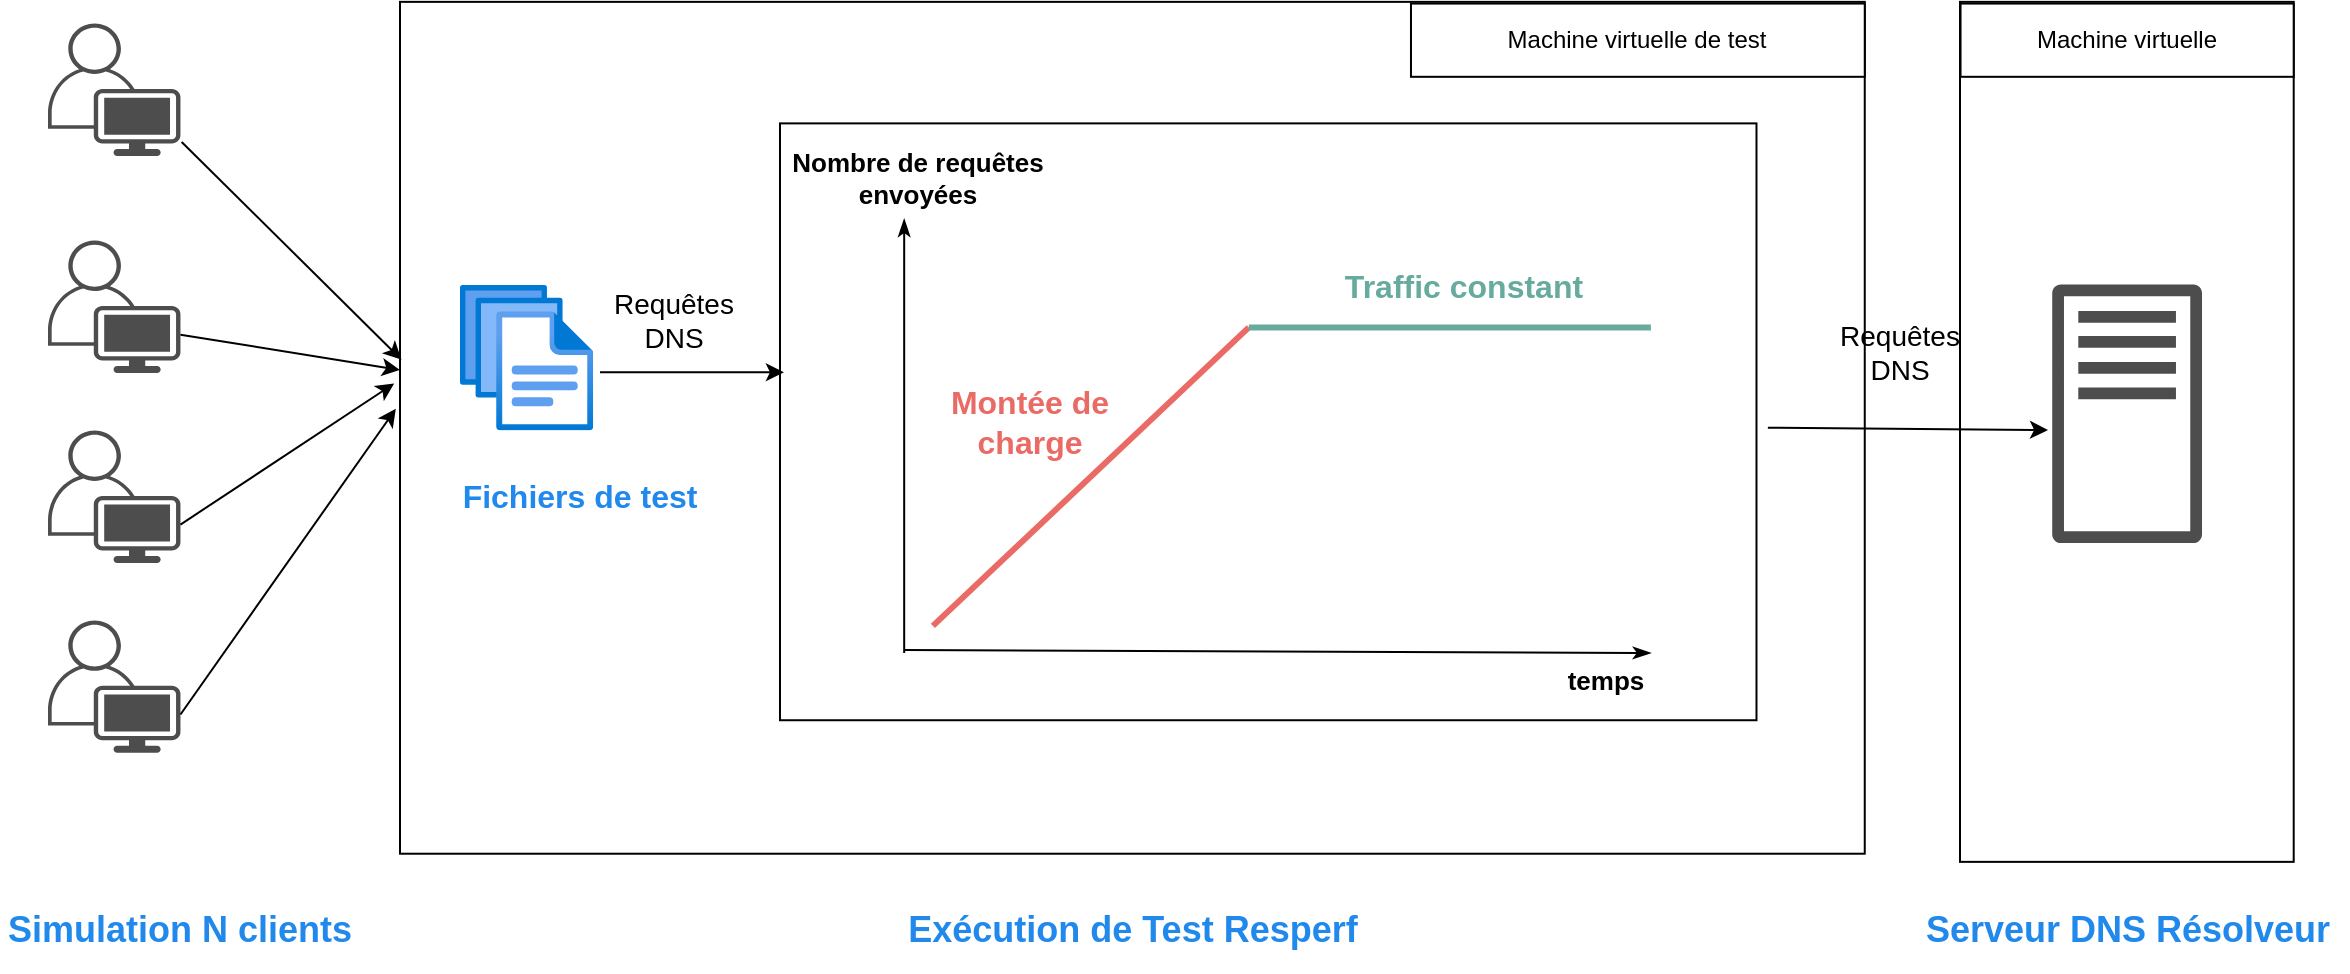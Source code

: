 <mxfile version="24.7.7">
  <diagram name="Page-1" id="nkgxWq8KC2TS1XpRbgZD">
    <mxGraphModel dx="2062" dy="624" grid="1" gridSize="10" guides="1" tooltips="1" connect="1" arrows="1" fold="1" page="1" pageScale="1" pageWidth="827" pageHeight="1169" math="0" shadow="0">
      <root>
        <mxCell id="0" />
        <mxCell id="1" parent="0" />
        <mxCell id="4t6RhmuTlDRvuCHiGpUS-20" value="" style="rounded=0;whiteSpace=wrap;html=1;fillColor=none;" vertex="1" parent="1">
          <mxGeometry x="110.001" y="225.93" width="732.376" height="425.931" as="geometry" />
        </mxCell>
        <mxCell id="4t6RhmuTlDRvuCHiGpUS-5" value="" style="rounded=0;whiteSpace=wrap;html=1;" vertex="1" parent="1">
          <mxGeometry x="299.997" y="286.694" width="488.251" height="298.423" as="geometry" />
        </mxCell>
        <mxCell id="4t6RhmuTlDRvuCHiGpUS-1" value="" style="points=[[0.35,0,0],[0.98,0.51,0],[1,0.71,0],[0.67,1,0],[0,0.795,0],[0,0.65,0]];verticalLabelPosition=bottom;sketch=0;html=1;verticalAlign=top;aspect=fixed;align=center;pointerEvents=1;shape=mxgraph.cisco19.user;fillColor=#4D4D4D;strokeColor=none;" vertex="1" parent="1">
          <mxGeometry x="-66.0" y="345.3" width="66.231" height="66.231" as="geometry" />
        </mxCell>
        <mxCell id="4t6RhmuTlDRvuCHiGpUS-2" value="" style="points=[[0.35,0,0],[0.98,0.51,0],[1,0.71,0],[0.67,1,0],[0,0.795,0],[0,0.65,0]];verticalLabelPosition=bottom;sketch=0;html=1;verticalAlign=top;aspect=fixed;align=center;pointerEvents=1;shape=mxgraph.cisco19.user;fillColor=#4D4D4D;strokeColor=none;" vertex="1" parent="1">
          <mxGeometry x="-66.0" y="440.252" width="66.231" height="66.231" as="geometry" />
        </mxCell>
        <mxCell id="4t6RhmuTlDRvuCHiGpUS-3" value="" style="points=[[0.35,0,0],[0.98,0.51,0],[1,0.71,0],[0.67,1,0],[0,0.795,0],[0,0.65,0]];verticalLabelPosition=bottom;sketch=0;html=1;verticalAlign=top;aspect=fixed;align=center;pointerEvents=1;shape=mxgraph.cisco19.user;fillColor=#4D4D4D;strokeColor=none;" vertex="1" parent="1">
          <mxGeometry x="-66.0" y="535.205" width="66.231" height="66.231" as="geometry" />
        </mxCell>
        <mxCell id="4t6RhmuTlDRvuCHiGpUS-4" value="" style="points=[[0.35,0,0],[0.98,0.51,0],[1,0.71,0],[0.67,1,0],[0,0.795,0],[0,0.65,0]];verticalLabelPosition=bottom;sketch=0;html=1;verticalAlign=top;aspect=fixed;align=center;pointerEvents=1;shape=mxgraph.cisco19.user;fillColor=#4D4D4D;strokeColor=none;" vertex="1" parent="1">
          <mxGeometry x="-66.0" y="236.782" width="66.231" height="66.231" as="geometry" />
        </mxCell>
        <mxCell id="4t6RhmuTlDRvuCHiGpUS-6" value="" style="endArrow=classicThin;html=1;rounded=0;endFill=1;" edge="1" parent="1">
          <mxGeometry width="50" height="50" relative="1" as="geometry">
            <mxPoint x="362.089" y="551.483" as="sourcePoint" />
            <mxPoint x="362.089" y="334.448" as="targetPoint" />
          </mxGeometry>
        </mxCell>
        <mxCell id="4t6RhmuTlDRvuCHiGpUS-7" value="" style="endArrow=classicThin;html=1;rounded=0;endFill=1;" edge="1" parent="1">
          <mxGeometry width="50" height="50" relative="1" as="geometry">
            <mxPoint x="362.089" y="550.058" as="sourcePoint" />
            <mxPoint x="735.457" y="551.483" as="targetPoint" />
          </mxGeometry>
        </mxCell>
        <mxCell id="4t6RhmuTlDRvuCHiGpUS-8" value="" style="image;aspect=fixed;html=1;points=[];align=center;fontSize=12;image=img/lib/azure2/general/Files.svg;" vertex="1" parent="1">
          <mxGeometry x="140.0" y="367.41" width="66.6" height="72.84" as="geometry" />
        </mxCell>
        <mxCell id="4t6RhmuTlDRvuCHiGpUS-9" value="" style="endArrow=none;html=1;rounded=0;strokeColor=#EA6B66;strokeWidth=3;" edge="1" parent="1">
          <mxGeometry width="50" height="50" relative="1" as="geometry">
            <mxPoint x="376.449" y="537.918" as="sourcePoint" />
            <mxPoint x="534.413" y="388.707" as="targetPoint" />
          </mxGeometry>
        </mxCell>
        <mxCell id="4t6RhmuTlDRvuCHiGpUS-10" value="" style="endArrow=none;html=1;rounded=0;strokeColor=#67AB9F;strokeWidth=3;" edge="1" parent="1">
          <mxGeometry width="50" height="50" relative="1" as="geometry">
            <mxPoint x="534.413" y="388.707" as="sourcePoint" />
            <mxPoint x="735.457" y="388.707" as="targetPoint" />
          </mxGeometry>
        </mxCell>
        <mxCell id="4t6RhmuTlDRvuCHiGpUS-11" value="&lt;font style=&quot;font-size: 13px;&quot;&gt;&lt;b&gt;temps&lt;/b&gt;&lt;/font&gt;" style="text;html=1;align=center;verticalAlign=middle;whiteSpace=wrap;rounded=0;" vertex="1" parent="1">
          <mxGeometry x="669.995" y="544.423" width="86.162" height="40.694" as="geometry" />
        </mxCell>
        <mxCell id="4t6RhmuTlDRvuCHiGpUS-12" value="&lt;font style=&quot;font-size: 13px;&quot;&gt;&lt;b&gt;Nombre de requêtes envoyées&lt;/b&gt;&lt;/font&gt;" style="text;html=1;align=center;verticalAlign=middle;whiteSpace=wrap;rounded=0;" vertex="1" parent="1">
          <mxGeometry x="290.287" y="293.754" width="157.963" height="40.694" as="geometry" />
        </mxCell>
        <mxCell id="4t6RhmuTlDRvuCHiGpUS-13" value="" style="sketch=0;outlineConnect=0;fontColor=#232F3E;gradientColor=none;fillColor=#4D4D4D;strokeColor=none;dashed=0;verticalLabelPosition=bottom;verticalAlign=top;align=center;html=1;fontSize=12;fontStyle=0;aspect=fixed;pointerEvents=1;shape=mxgraph.aws4.traditional_server;" vertex="1" parent="1">
          <mxGeometry x="936.114" y="367.003" width="74.894" height="129.813" as="geometry" />
        </mxCell>
        <mxCell id="4t6RhmuTlDRvuCHiGpUS-14" value="&lt;font size=&quot;1&quot; color=&quot;#ea6b66&quot; style=&quot;&quot;&gt;&lt;b style=&quot;font-size: 16px;&quot;&gt;Montée de charge&lt;/b&gt;&lt;/font&gt;" style="text;html=1;align=center;verticalAlign=middle;whiteSpace=wrap;rounded=0;" vertex="1" parent="1">
          <mxGeometry x="382.193" y="415.836" width="86.162" height="40.694" as="geometry" />
        </mxCell>
        <mxCell id="4t6RhmuTlDRvuCHiGpUS-15" value="&lt;b&gt;&lt;font style=&quot;font-size: 16px;&quot; color=&quot;#67ab9f&quot;&gt;Traffic constant&lt;/font&gt;&lt;/b&gt;" style="text;html=1;align=center;verticalAlign=middle;whiteSpace=wrap;rounded=0;" vertex="1" parent="1">
          <mxGeometry x="563.133" y="348.013" width="157.963" height="40.694" as="geometry" />
        </mxCell>
        <mxCell id="4t6RhmuTlDRvuCHiGpUS-16" value="&lt;font size=&quot;1&quot; style=&quot;&quot; color=&quot;#2089eb&quot;&gt;&lt;b style=&quot;font-size: 18px;&quot;&gt;Simulation N clients&lt;/b&gt;&lt;/font&gt;" style="text;html=1;align=center;verticalAlign=middle;whiteSpace=wrap;rounded=0;" vertex="1" parent="1">
          <mxGeometry x="-90" y="670" width="180" height="40.69" as="geometry" />
        </mxCell>
        <mxCell id="4t6RhmuTlDRvuCHiGpUS-17" value="&lt;font color=&quot;#2089eb&quot; style=&quot;font-size: 16px;&quot;&gt;&lt;b&gt;Fichiers de test&lt;/b&gt;&lt;/font&gt;" style="text;html=1;align=center;verticalAlign=middle;whiteSpace=wrap;rounded=0;" vertex="1" parent="1">
          <mxGeometry x="130" y="456.13" width="140.18" height="33.87" as="geometry" />
        </mxCell>
        <mxCell id="4t6RhmuTlDRvuCHiGpUS-18" value="&lt;font size=&quot;1&quot; color=&quot;#2089eb&quot; style=&quot;&quot;&gt;&lt;b style=&quot;font-size: 18px;&quot;&gt;Exécution de Test Resperf&lt;/b&gt;&lt;/font&gt;" style="text;html=1;align=center;verticalAlign=middle;whiteSpace=wrap;rounded=0;" vertex="1" parent="1">
          <mxGeometry x="332.583" y="669.997" width="287.206" height="40.694" as="geometry" />
        </mxCell>
        <mxCell id="4t6RhmuTlDRvuCHiGpUS-19" value="&lt;font size=&quot;1&quot; color=&quot;#2089eb&quot; style=&quot;&quot;&gt;&lt;b style=&quot;font-size: 18px;&quot;&gt;Serveur DNS Résolveur&lt;/b&gt;&lt;/font&gt;" style="text;html=1;align=center;verticalAlign=middle;whiteSpace=wrap;rounded=0;" vertex="1" parent="1">
          <mxGeometry x="863.56" y="670" width="220" height="40.69" as="geometry" />
        </mxCell>
        <mxCell id="4t6RhmuTlDRvuCHiGpUS-21" value="Machine virtuelle de test" style="rounded=0;whiteSpace=wrap;html=1;" vertex="1" parent="1">
          <mxGeometry x="615.484" y="226.78" width="226.893" height="36.625" as="geometry" />
        </mxCell>
        <mxCell id="4t6RhmuTlDRvuCHiGpUS-23" value="" style="rounded=0;whiteSpace=wrap;html=1;fillColor=none;" vertex="1" parent="1">
          <mxGeometry x="890" y="225.93" width="166.85" height="430" as="geometry" />
        </mxCell>
        <mxCell id="4t6RhmuTlDRvuCHiGpUS-24" value="Machine virtuelle" style="rounded=0;whiteSpace=wrap;html=1;" vertex="1" parent="1">
          <mxGeometry x="890.27" y="226.78" width="166.58" height="36.625" as="geometry" />
        </mxCell>
        <mxCell id="4t6RhmuTlDRvuCHiGpUS-28" value="" style="endArrow=classic;html=1;rounded=0;entryX=0.001;entryY=0.42;entryDx=0;entryDy=0;entryPerimeter=0;exitX=1.009;exitY=0.894;exitDx=0;exitDy=0;exitPerimeter=0;" edge="1" parent="1" source="4t6RhmuTlDRvuCHiGpUS-4" target="4t6RhmuTlDRvuCHiGpUS-20">
          <mxGeometry width="50" height="50" relative="1" as="geometry">
            <mxPoint x="14.569" y="267.981" as="sourcePoint" />
            <mxPoint x="86.371" y="200.158" as="targetPoint" />
          </mxGeometry>
        </mxCell>
        <mxCell id="4t6RhmuTlDRvuCHiGpUS-29" value="" style="endArrow=classic;html=1;rounded=0;exitX=1;exitY=0.71;exitDx=0;exitDy=0;exitPerimeter=0;" edge="1" parent="1" source="4t6RhmuTlDRvuCHiGpUS-1">
          <mxGeometry width="50" height="50" relative="1" as="geometry">
            <mxPoint x="30" y="402" as="sourcePoint" />
            <mxPoint x="110" y="410" as="targetPoint" />
          </mxGeometry>
        </mxCell>
        <mxCell id="4t6RhmuTlDRvuCHiGpUS-30" value="" style="endArrow=classic;html=1;rounded=0;entryX=-0.004;entryY=0.448;entryDx=0;entryDy=0;entryPerimeter=0;exitX=1;exitY=0.71;exitDx=0;exitDy=0;exitPerimeter=0;" edge="1" parent="1" source="4t6RhmuTlDRvuCHiGpUS-2" target="4t6RhmuTlDRvuCHiGpUS-20">
          <mxGeometry width="50" height="50" relative="1" as="geometry">
            <mxPoint x="30" y="490" as="sourcePoint" />
            <mxPoint x="115.091" y="514.18" as="targetPoint" />
          </mxGeometry>
        </mxCell>
        <mxCell id="4t6RhmuTlDRvuCHiGpUS-31" value="" style="endArrow=classic;html=1;rounded=0;exitX=1;exitY=0.71;exitDx=0;exitDy=0;exitPerimeter=0;" edge="1" parent="1" source="4t6RhmuTlDRvuCHiGpUS-3">
          <mxGeometry width="50" height="50" relative="1" as="geometry">
            <mxPoint x="17.441" y="570.473" as="sourcePoint" />
            <mxPoint x="107.911" y="429.401" as="targetPoint" />
          </mxGeometry>
        </mxCell>
        <mxCell id="4t6RhmuTlDRvuCHiGpUS-35" value="" style="endArrow=classic;html=1;rounded=0;entryX=0.004;entryY=0.417;entryDx=0;entryDy=0;entryPerimeter=0;strokeWidth=1;strokeColor=#000000;exitX=1.051;exitY=0.6;exitDx=0;exitDy=0;exitPerimeter=0;" edge="1" parent="1" source="4t6RhmuTlDRvuCHiGpUS-8" target="4t6RhmuTlDRvuCHiGpUS-5">
          <mxGeometry width="50" height="50" relative="1" as="geometry">
            <mxPoint x="220" y="411" as="sourcePoint" />
            <mxPoint x="327.82" y="564.55" as="targetPoint" />
          </mxGeometry>
        </mxCell>
        <mxCell id="4t6RhmuTlDRvuCHiGpUS-36" value="" style="endArrow=classic;html=1;rounded=0;strokeColor=#000000;strokeWidth=1;" edge="1" parent="1">
          <mxGeometry width="50" height="50" relative="1" as="geometry">
            <mxPoint x="793.949" y="438.871" as="sourcePoint" />
            <mxPoint x="934" y="440" as="targetPoint" />
          </mxGeometry>
        </mxCell>
        <mxCell id="4t6RhmuTlDRvuCHiGpUS-39" value="&lt;font style=&quot;font-size: 14px;&quot;&gt;Requêtes DNS&lt;/font&gt;" style="text;html=1;align=center;verticalAlign=middle;whiteSpace=wrap;rounded=0;" vertex="1" parent="1">
          <mxGeometry x="206.6" y="370" width="80" height="30" as="geometry" />
        </mxCell>
        <mxCell id="4t6RhmuTlDRvuCHiGpUS-42" value="&lt;font style=&quot;font-size: 14px;&quot;&gt;Requêtes DNS&lt;/font&gt;" style="text;html=1;align=center;verticalAlign=middle;whiteSpace=wrap;rounded=0;" vertex="1" parent="1">
          <mxGeometry x="820" y="385.84" width="80" height="30" as="geometry" />
        </mxCell>
      </root>
    </mxGraphModel>
  </diagram>
</mxfile>
